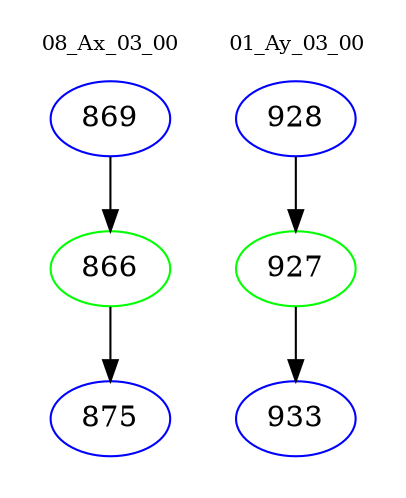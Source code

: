 digraph{
subgraph cluster_0 {
color = white
label = "08_Ax_03_00";
fontsize=10;
T0_869 [label="869", color="blue"]
T0_869 -> T0_866 [color="black"]
T0_866 [label="866", color="green"]
T0_866 -> T0_875 [color="black"]
T0_875 [label="875", color="blue"]
}
subgraph cluster_1 {
color = white
label = "01_Ay_03_00";
fontsize=10;
T1_928 [label="928", color="blue"]
T1_928 -> T1_927 [color="black"]
T1_927 [label="927", color="green"]
T1_927 -> T1_933 [color="black"]
T1_933 [label="933", color="blue"]
}
}
